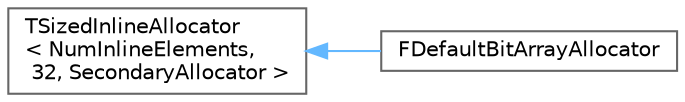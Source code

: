 digraph "Graphical Class Hierarchy"
{
 // INTERACTIVE_SVG=YES
 // LATEX_PDF_SIZE
  bgcolor="transparent";
  edge [fontname=Helvetica,fontsize=10,labelfontname=Helvetica,labelfontsize=10];
  node [fontname=Helvetica,fontsize=10,shape=box,height=0.2,width=0.4];
  rankdir="LR";
  Node0 [id="Node000000",label="TSizedInlineAllocator\l\< NumInlineElements,\l 32, SecondaryAllocator \>",height=0.2,width=0.4,color="grey40", fillcolor="white", style="filled",URL="$d8/d5c/classTSizedInlineAllocator.html",tooltip=" "];
  Node0 -> Node1 [id="edge8410_Node000000_Node000001",dir="back",color="steelblue1",style="solid",tooltip=" "];
  Node1 [id="Node000001",label="FDefaultBitArrayAllocator",height=0.2,width=0.4,color="grey40", fillcolor="white", style="filled",URL="$d8/dad/classFDefaultBitArrayAllocator.html",tooltip=" "];
}

